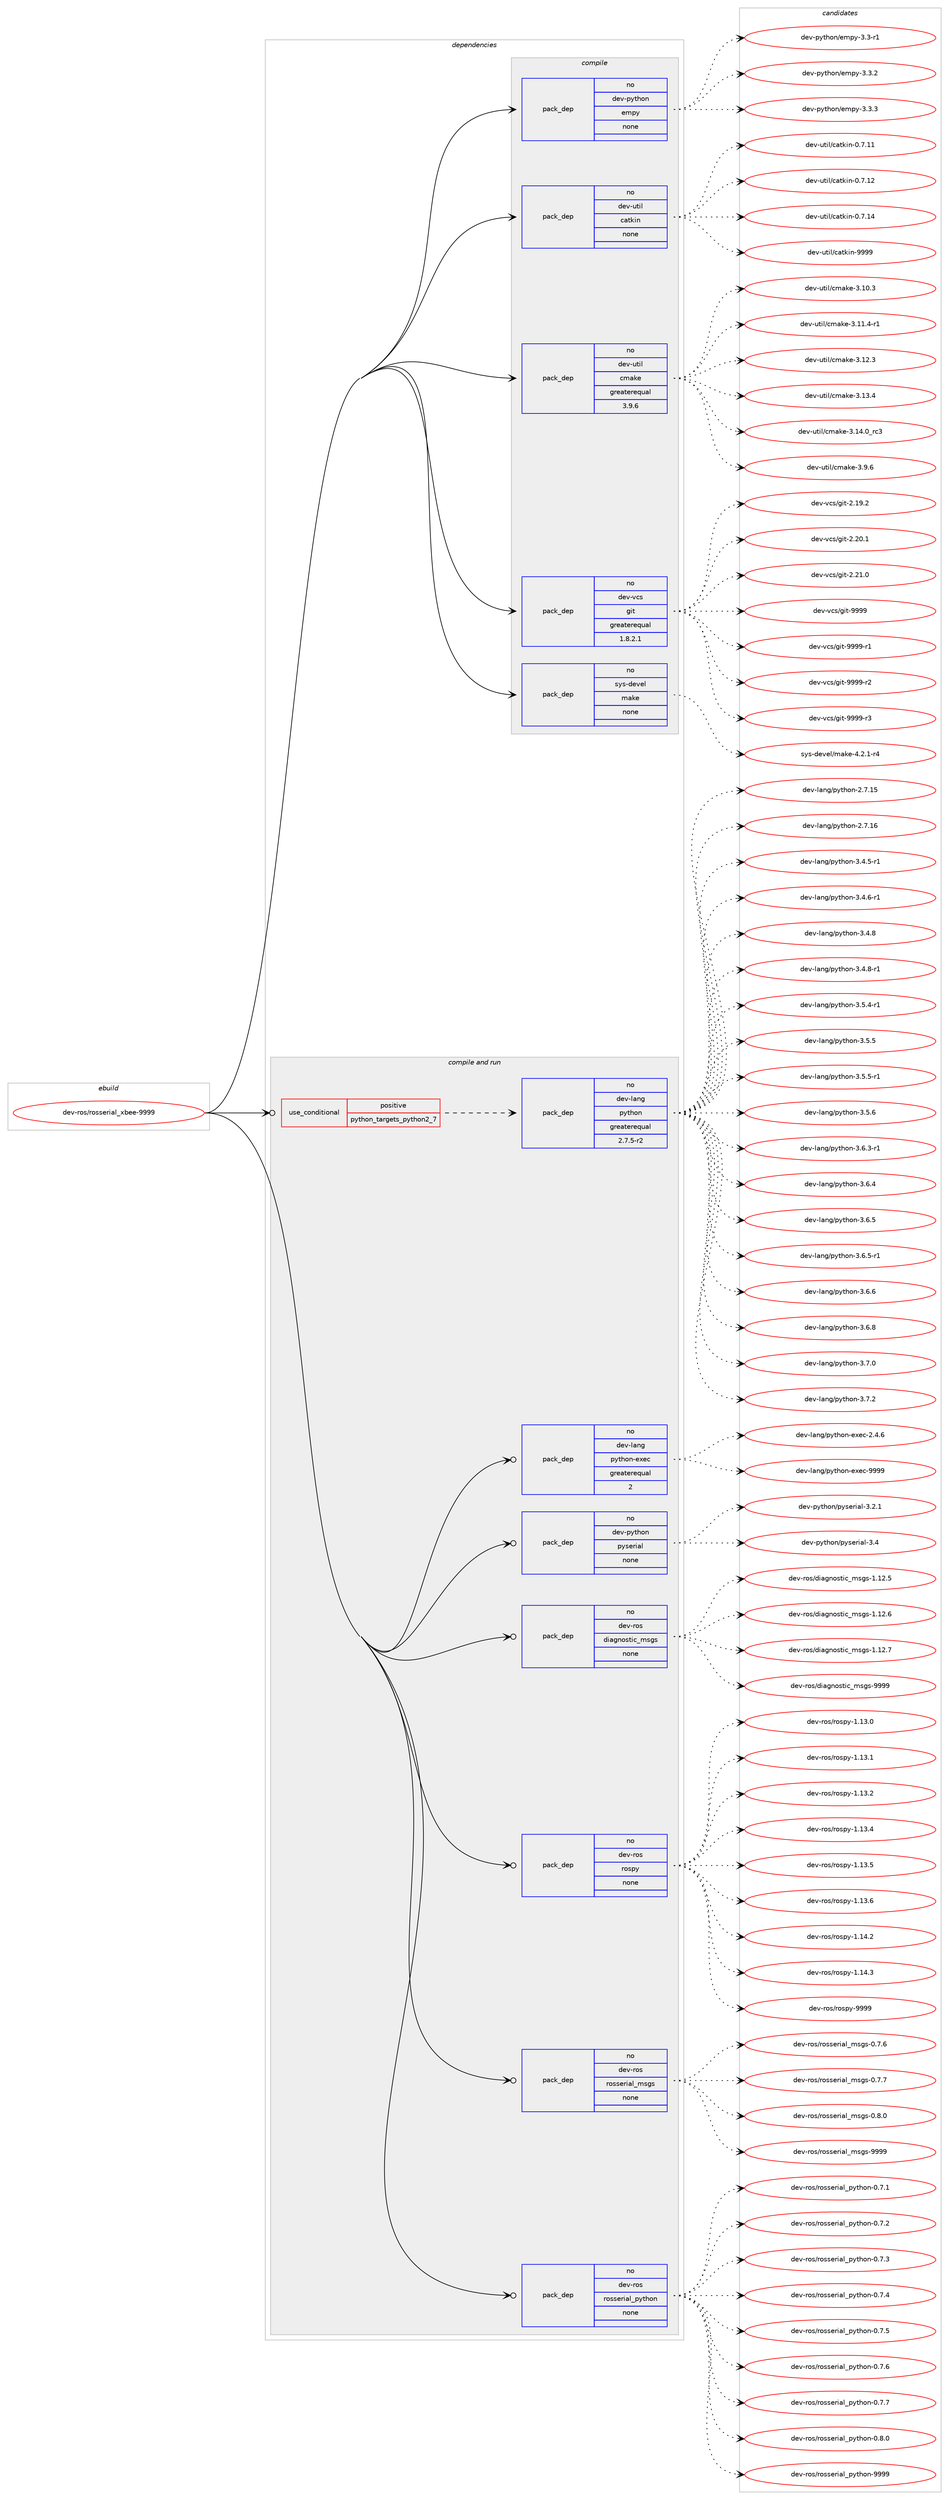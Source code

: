 digraph prolog {

# *************
# Graph options
# *************

newrank=true;
concentrate=true;
compound=true;
graph [rankdir=LR,fontname=Helvetica,fontsize=10,ranksep=1.5];#, ranksep=2.5, nodesep=0.2];
edge  [arrowhead=vee];
node  [fontname=Helvetica,fontsize=10];

# **********
# The ebuild
# **********

subgraph cluster_leftcol {
color=gray;
rank=same;
label=<<i>ebuild</i>>;
id [label="dev-ros/rosserial_xbee-9999", color=red, width=4, href="../dev-ros/rosserial_xbee-9999.svg"];
}

# ****************
# The dependencies
# ****************

subgraph cluster_midcol {
color=gray;
label=<<i>dependencies</i>>;
subgraph cluster_compile {
fillcolor="#eeeeee";
style=filled;
label=<<i>compile</i>>;
subgraph pack1054358 {
dependency1468107 [label=<<TABLE BORDER="0" CELLBORDER="1" CELLSPACING="0" CELLPADDING="4" WIDTH="220"><TR><TD ROWSPAN="6" CELLPADDING="30">pack_dep</TD></TR><TR><TD WIDTH="110">no</TD></TR><TR><TD>dev-python</TD></TR><TR><TD>empy</TD></TR><TR><TD>none</TD></TR><TR><TD></TD></TR></TABLE>>, shape=none, color=blue];
}
id:e -> dependency1468107:w [weight=20,style="solid",arrowhead="vee"];
subgraph pack1054359 {
dependency1468108 [label=<<TABLE BORDER="0" CELLBORDER="1" CELLSPACING="0" CELLPADDING="4" WIDTH="220"><TR><TD ROWSPAN="6" CELLPADDING="30">pack_dep</TD></TR><TR><TD WIDTH="110">no</TD></TR><TR><TD>dev-util</TD></TR><TR><TD>catkin</TD></TR><TR><TD>none</TD></TR><TR><TD></TD></TR></TABLE>>, shape=none, color=blue];
}
id:e -> dependency1468108:w [weight=20,style="solid",arrowhead="vee"];
subgraph pack1054360 {
dependency1468109 [label=<<TABLE BORDER="0" CELLBORDER="1" CELLSPACING="0" CELLPADDING="4" WIDTH="220"><TR><TD ROWSPAN="6" CELLPADDING="30">pack_dep</TD></TR><TR><TD WIDTH="110">no</TD></TR><TR><TD>dev-util</TD></TR><TR><TD>cmake</TD></TR><TR><TD>greaterequal</TD></TR><TR><TD>3.9.6</TD></TR></TABLE>>, shape=none, color=blue];
}
id:e -> dependency1468109:w [weight=20,style="solid",arrowhead="vee"];
subgraph pack1054361 {
dependency1468110 [label=<<TABLE BORDER="0" CELLBORDER="1" CELLSPACING="0" CELLPADDING="4" WIDTH="220"><TR><TD ROWSPAN="6" CELLPADDING="30">pack_dep</TD></TR><TR><TD WIDTH="110">no</TD></TR><TR><TD>dev-vcs</TD></TR><TR><TD>git</TD></TR><TR><TD>greaterequal</TD></TR><TR><TD>1.8.2.1</TD></TR></TABLE>>, shape=none, color=blue];
}
id:e -> dependency1468110:w [weight=20,style="solid",arrowhead="vee"];
subgraph pack1054362 {
dependency1468111 [label=<<TABLE BORDER="0" CELLBORDER="1" CELLSPACING="0" CELLPADDING="4" WIDTH="220"><TR><TD ROWSPAN="6" CELLPADDING="30">pack_dep</TD></TR><TR><TD WIDTH="110">no</TD></TR><TR><TD>sys-devel</TD></TR><TR><TD>make</TD></TR><TR><TD>none</TD></TR><TR><TD></TD></TR></TABLE>>, shape=none, color=blue];
}
id:e -> dependency1468111:w [weight=20,style="solid",arrowhead="vee"];
}
subgraph cluster_compileandrun {
fillcolor="#eeeeee";
style=filled;
label=<<i>compile and run</i>>;
subgraph cond390359 {
dependency1468112 [label=<<TABLE BORDER="0" CELLBORDER="1" CELLSPACING="0" CELLPADDING="4"><TR><TD ROWSPAN="3" CELLPADDING="10">use_conditional</TD></TR><TR><TD>positive</TD></TR><TR><TD>python_targets_python2_7</TD></TR></TABLE>>, shape=none, color=red];
subgraph pack1054363 {
dependency1468113 [label=<<TABLE BORDER="0" CELLBORDER="1" CELLSPACING="0" CELLPADDING="4" WIDTH="220"><TR><TD ROWSPAN="6" CELLPADDING="30">pack_dep</TD></TR><TR><TD WIDTH="110">no</TD></TR><TR><TD>dev-lang</TD></TR><TR><TD>python</TD></TR><TR><TD>greaterequal</TD></TR><TR><TD>2.7.5-r2</TD></TR></TABLE>>, shape=none, color=blue];
}
dependency1468112:e -> dependency1468113:w [weight=20,style="dashed",arrowhead="vee"];
}
id:e -> dependency1468112:w [weight=20,style="solid",arrowhead="odotvee"];
subgraph pack1054364 {
dependency1468114 [label=<<TABLE BORDER="0" CELLBORDER="1" CELLSPACING="0" CELLPADDING="4" WIDTH="220"><TR><TD ROWSPAN="6" CELLPADDING="30">pack_dep</TD></TR><TR><TD WIDTH="110">no</TD></TR><TR><TD>dev-lang</TD></TR><TR><TD>python-exec</TD></TR><TR><TD>greaterequal</TD></TR><TR><TD>2</TD></TR></TABLE>>, shape=none, color=blue];
}
id:e -> dependency1468114:w [weight=20,style="solid",arrowhead="odotvee"];
subgraph pack1054365 {
dependency1468115 [label=<<TABLE BORDER="0" CELLBORDER="1" CELLSPACING="0" CELLPADDING="4" WIDTH="220"><TR><TD ROWSPAN="6" CELLPADDING="30">pack_dep</TD></TR><TR><TD WIDTH="110">no</TD></TR><TR><TD>dev-python</TD></TR><TR><TD>pyserial</TD></TR><TR><TD>none</TD></TR><TR><TD></TD></TR></TABLE>>, shape=none, color=blue];
}
id:e -> dependency1468115:w [weight=20,style="solid",arrowhead="odotvee"];
subgraph pack1054366 {
dependency1468116 [label=<<TABLE BORDER="0" CELLBORDER="1" CELLSPACING="0" CELLPADDING="4" WIDTH="220"><TR><TD ROWSPAN="6" CELLPADDING="30">pack_dep</TD></TR><TR><TD WIDTH="110">no</TD></TR><TR><TD>dev-ros</TD></TR><TR><TD>diagnostic_msgs</TD></TR><TR><TD>none</TD></TR><TR><TD></TD></TR></TABLE>>, shape=none, color=blue];
}
id:e -> dependency1468116:w [weight=20,style="solid",arrowhead="odotvee"];
subgraph pack1054367 {
dependency1468117 [label=<<TABLE BORDER="0" CELLBORDER="1" CELLSPACING="0" CELLPADDING="4" WIDTH="220"><TR><TD ROWSPAN="6" CELLPADDING="30">pack_dep</TD></TR><TR><TD WIDTH="110">no</TD></TR><TR><TD>dev-ros</TD></TR><TR><TD>rospy</TD></TR><TR><TD>none</TD></TR><TR><TD></TD></TR></TABLE>>, shape=none, color=blue];
}
id:e -> dependency1468117:w [weight=20,style="solid",arrowhead="odotvee"];
subgraph pack1054368 {
dependency1468118 [label=<<TABLE BORDER="0" CELLBORDER="1" CELLSPACING="0" CELLPADDING="4" WIDTH="220"><TR><TD ROWSPAN="6" CELLPADDING="30">pack_dep</TD></TR><TR><TD WIDTH="110">no</TD></TR><TR><TD>dev-ros</TD></TR><TR><TD>rosserial_msgs</TD></TR><TR><TD>none</TD></TR><TR><TD></TD></TR></TABLE>>, shape=none, color=blue];
}
id:e -> dependency1468118:w [weight=20,style="solid",arrowhead="odotvee"];
subgraph pack1054369 {
dependency1468119 [label=<<TABLE BORDER="0" CELLBORDER="1" CELLSPACING="0" CELLPADDING="4" WIDTH="220"><TR><TD ROWSPAN="6" CELLPADDING="30">pack_dep</TD></TR><TR><TD WIDTH="110">no</TD></TR><TR><TD>dev-ros</TD></TR><TR><TD>rosserial_python</TD></TR><TR><TD>none</TD></TR><TR><TD></TD></TR></TABLE>>, shape=none, color=blue];
}
id:e -> dependency1468119:w [weight=20,style="solid",arrowhead="odotvee"];
}
subgraph cluster_run {
fillcolor="#eeeeee";
style=filled;
label=<<i>run</i>>;
}
}

# **************
# The candidates
# **************

subgraph cluster_choices {
rank=same;
color=gray;
label=<<i>candidates</i>>;

subgraph choice1054358 {
color=black;
nodesep=1;
choice1001011184511212111610411111047101109112121455146514511449 [label="dev-python/empy-3.3-r1", color=red, width=4,href="../dev-python/empy-3.3-r1.svg"];
choice1001011184511212111610411111047101109112121455146514650 [label="dev-python/empy-3.3.2", color=red, width=4,href="../dev-python/empy-3.3.2.svg"];
choice1001011184511212111610411111047101109112121455146514651 [label="dev-python/empy-3.3.3", color=red, width=4,href="../dev-python/empy-3.3.3.svg"];
dependency1468107:e -> choice1001011184511212111610411111047101109112121455146514511449:w [style=dotted,weight="100"];
dependency1468107:e -> choice1001011184511212111610411111047101109112121455146514650:w [style=dotted,weight="100"];
dependency1468107:e -> choice1001011184511212111610411111047101109112121455146514651:w [style=dotted,weight="100"];
}
subgraph choice1054359 {
color=black;
nodesep=1;
choice1001011184511711610510847999711610710511045484655464949 [label="dev-util/catkin-0.7.11", color=red, width=4,href="../dev-util/catkin-0.7.11.svg"];
choice1001011184511711610510847999711610710511045484655464950 [label="dev-util/catkin-0.7.12", color=red, width=4,href="../dev-util/catkin-0.7.12.svg"];
choice1001011184511711610510847999711610710511045484655464952 [label="dev-util/catkin-0.7.14", color=red, width=4,href="../dev-util/catkin-0.7.14.svg"];
choice100101118451171161051084799971161071051104557575757 [label="dev-util/catkin-9999", color=red, width=4,href="../dev-util/catkin-9999.svg"];
dependency1468108:e -> choice1001011184511711610510847999711610710511045484655464949:w [style=dotted,weight="100"];
dependency1468108:e -> choice1001011184511711610510847999711610710511045484655464950:w [style=dotted,weight="100"];
dependency1468108:e -> choice1001011184511711610510847999711610710511045484655464952:w [style=dotted,weight="100"];
dependency1468108:e -> choice100101118451171161051084799971161071051104557575757:w [style=dotted,weight="100"];
}
subgraph choice1054360 {
color=black;
nodesep=1;
choice1001011184511711610510847991099710710145514649484651 [label="dev-util/cmake-3.10.3", color=red, width=4,href="../dev-util/cmake-3.10.3.svg"];
choice10010111845117116105108479910997107101455146494946524511449 [label="dev-util/cmake-3.11.4-r1", color=red, width=4,href="../dev-util/cmake-3.11.4-r1.svg"];
choice1001011184511711610510847991099710710145514649504651 [label="dev-util/cmake-3.12.3", color=red, width=4,href="../dev-util/cmake-3.12.3.svg"];
choice1001011184511711610510847991099710710145514649514652 [label="dev-util/cmake-3.13.4", color=red, width=4,href="../dev-util/cmake-3.13.4.svg"];
choice1001011184511711610510847991099710710145514649524648951149951 [label="dev-util/cmake-3.14.0_rc3", color=red, width=4,href="../dev-util/cmake-3.14.0_rc3.svg"];
choice10010111845117116105108479910997107101455146574654 [label="dev-util/cmake-3.9.6", color=red, width=4,href="../dev-util/cmake-3.9.6.svg"];
dependency1468109:e -> choice1001011184511711610510847991099710710145514649484651:w [style=dotted,weight="100"];
dependency1468109:e -> choice10010111845117116105108479910997107101455146494946524511449:w [style=dotted,weight="100"];
dependency1468109:e -> choice1001011184511711610510847991099710710145514649504651:w [style=dotted,weight="100"];
dependency1468109:e -> choice1001011184511711610510847991099710710145514649514652:w [style=dotted,weight="100"];
dependency1468109:e -> choice1001011184511711610510847991099710710145514649524648951149951:w [style=dotted,weight="100"];
dependency1468109:e -> choice10010111845117116105108479910997107101455146574654:w [style=dotted,weight="100"];
}
subgraph choice1054361 {
color=black;
nodesep=1;
choice10010111845118991154710310511645504649574650 [label="dev-vcs/git-2.19.2", color=red, width=4,href="../dev-vcs/git-2.19.2.svg"];
choice10010111845118991154710310511645504650484649 [label="dev-vcs/git-2.20.1", color=red, width=4,href="../dev-vcs/git-2.20.1.svg"];
choice10010111845118991154710310511645504650494648 [label="dev-vcs/git-2.21.0", color=red, width=4,href="../dev-vcs/git-2.21.0.svg"];
choice1001011184511899115471031051164557575757 [label="dev-vcs/git-9999", color=red, width=4,href="../dev-vcs/git-9999.svg"];
choice10010111845118991154710310511645575757574511449 [label="dev-vcs/git-9999-r1", color=red, width=4,href="../dev-vcs/git-9999-r1.svg"];
choice10010111845118991154710310511645575757574511450 [label="dev-vcs/git-9999-r2", color=red, width=4,href="../dev-vcs/git-9999-r2.svg"];
choice10010111845118991154710310511645575757574511451 [label="dev-vcs/git-9999-r3", color=red, width=4,href="../dev-vcs/git-9999-r3.svg"];
dependency1468110:e -> choice10010111845118991154710310511645504649574650:w [style=dotted,weight="100"];
dependency1468110:e -> choice10010111845118991154710310511645504650484649:w [style=dotted,weight="100"];
dependency1468110:e -> choice10010111845118991154710310511645504650494648:w [style=dotted,weight="100"];
dependency1468110:e -> choice1001011184511899115471031051164557575757:w [style=dotted,weight="100"];
dependency1468110:e -> choice10010111845118991154710310511645575757574511449:w [style=dotted,weight="100"];
dependency1468110:e -> choice10010111845118991154710310511645575757574511450:w [style=dotted,weight="100"];
dependency1468110:e -> choice10010111845118991154710310511645575757574511451:w [style=dotted,weight="100"];
}
subgraph choice1054362 {
color=black;
nodesep=1;
choice1151211154510010111810110847109971071014552465046494511452 [label="sys-devel/make-4.2.1-r4", color=red, width=4,href="../sys-devel/make-4.2.1-r4.svg"];
dependency1468111:e -> choice1151211154510010111810110847109971071014552465046494511452:w [style=dotted,weight="100"];
}
subgraph choice1054363 {
color=black;
nodesep=1;
choice10010111845108971101034711212111610411111045504655464953 [label="dev-lang/python-2.7.15", color=red, width=4,href="../dev-lang/python-2.7.15.svg"];
choice10010111845108971101034711212111610411111045504655464954 [label="dev-lang/python-2.7.16", color=red, width=4,href="../dev-lang/python-2.7.16.svg"];
choice1001011184510897110103471121211161041111104551465246534511449 [label="dev-lang/python-3.4.5-r1", color=red, width=4,href="../dev-lang/python-3.4.5-r1.svg"];
choice1001011184510897110103471121211161041111104551465246544511449 [label="dev-lang/python-3.4.6-r1", color=red, width=4,href="../dev-lang/python-3.4.6-r1.svg"];
choice100101118451089711010347112121116104111110455146524656 [label="dev-lang/python-3.4.8", color=red, width=4,href="../dev-lang/python-3.4.8.svg"];
choice1001011184510897110103471121211161041111104551465246564511449 [label="dev-lang/python-3.4.8-r1", color=red, width=4,href="../dev-lang/python-3.4.8-r1.svg"];
choice1001011184510897110103471121211161041111104551465346524511449 [label="dev-lang/python-3.5.4-r1", color=red, width=4,href="../dev-lang/python-3.5.4-r1.svg"];
choice100101118451089711010347112121116104111110455146534653 [label="dev-lang/python-3.5.5", color=red, width=4,href="../dev-lang/python-3.5.5.svg"];
choice1001011184510897110103471121211161041111104551465346534511449 [label="dev-lang/python-3.5.5-r1", color=red, width=4,href="../dev-lang/python-3.5.5-r1.svg"];
choice100101118451089711010347112121116104111110455146534654 [label="dev-lang/python-3.5.6", color=red, width=4,href="../dev-lang/python-3.5.6.svg"];
choice1001011184510897110103471121211161041111104551465446514511449 [label="dev-lang/python-3.6.3-r1", color=red, width=4,href="../dev-lang/python-3.6.3-r1.svg"];
choice100101118451089711010347112121116104111110455146544652 [label="dev-lang/python-3.6.4", color=red, width=4,href="../dev-lang/python-3.6.4.svg"];
choice100101118451089711010347112121116104111110455146544653 [label="dev-lang/python-3.6.5", color=red, width=4,href="../dev-lang/python-3.6.5.svg"];
choice1001011184510897110103471121211161041111104551465446534511449 [label="dev-lang/python-3.6.5-r1", color=red, width=4,href="../dev-lang/python-3.6.5-r1.svg"];
choice100101118451089711010347112121116104111110455146544654 [label="dev-lang/python-3.6.6", color=red, width=4,href="../dev-lang/python-3.6.6.svg"];
choice100101118451089711010347112121116104111110455146544656 [label="dev-lang/python-3.6.8", color=red, width=4,href="../dev-lang/python-3.6.8.svg"];
choice100101118451089711010347112121116104111110455146554648 [label="dev-lang/python-3.7.0", color=red, width=4,href="../dev-lang/python-3.7.0.svg"];
choice100101118451089711010347112121116104111110455146554650 [label="dev-lang/python-3.7.2", color=red, width=4,href="../dev-lang/python-3.7.2.svg"];
dependency1468113:e -> choice10010111845108971101034711212111610411111045504655464953:w [style=dotted,weight="100"];
dependency1468113:e -> choice10010111845108971101034711212111610411111045504655464954:w [style=dotted,weight="100"];
dependency1468113:e -> choice1001011184510897110103471121211161041111104551465246534511449:w [style=dotted,weight="100"];
dependency1468113:e -> choice1001011184510897110103471121211161041111104551465246544511449:w [style=dotted,weight="100"];
dependency1468113:e -> choice100101118451089711010347112121116104111110455146524656:w [style=dotted,weight="100"];
dependency1468113:e -> choice1001011184510897110103471121211161041111104551465246564511449:w [style=dotted,weight="100"];
dependency1468113:e -> choice1001011184510897110103471121211161041111104551465346524511449:w [style=dotted,weight="100"];
dependency1468113:e -> choice100101118451089711010347112121116104111110455146534653:w [style=dotted,weight="100"];
dependency1468113:e -> choice1001011184510897110103471121211161041111104551465346534511449:w [style=dotted,weight="100"];
dependency1468113:e -> choice100101118451089711010347112121116104111110455146534654:w [style=dotted,weight="100"];
dependency1468113:e -> choice1001011184510897110103471121211161041111104551465446514511449:w [style=dotted,weight="100"];
dependency1468113:e -> choice100101118451089711010347112121116104111110455146544652:w [style=dotted,weight="100"];
dependency1468113:e -> choice100101118451089711010347112121116104111110455146544653:w [style=dotted,weight="100"];
dependency1468113:e -> choice1001011184510897110103471121211161041111104551465446534511449:w [style=dotted,weight="100"];
dependency1468113:e -> choice100101118451089711010347112121116104111110455146544654:w [style=dotted,weight="100"];
dependency1468113:e -> choice100101118451089711010347112121116104111110455146544656:w [style=dotted,weight="100"];
dependency1468113:e -> choice100101118451089711010347112121116104111110455146554648:w [style=dotted,weight="100"];
dependency1468113:e -> choice100101118451089711010347112121116104111110455146554650:w [style=dotted,weight="100"];
}
subgraph choice1054364 {
color=black;
nodesep=1;
choice1001011184510897110103471121211161041111104510112010199455046524654 [label="dev-lang/python-exec-2.4.6", color=red, width=4,href="../dev-lang/python-exec-2.4.6.svg"];
choice10010111845108971101034711212111610411111045101120101994557575757 [label="dev-lang/python-exec-9999", color=red, width=4,href="../dev-lang/python-exec-9999.svg"];
dependency1468114:e -> choice1001011184510897110103471121211161041111104510112010199455046524654:w [style=dotted,weight="100"];
dependency1468114:e -> choice10010111845108971101034711212111610411111045101120101994557575757:w [style=dotted,weight="100"];
}
subgraph choice1054365 {
color=black;
nodesep=1;
choice100101118451121211161041111104711212111510111410597108455146504649 [label="dev-python/pyserial-3.2.1", color=red, width=4,href="../dev-python/pyserial-3.2.1.svg"];
choice10010111845112121116104111110471121211151011141059710845514652 [label="dev-python/pyserial-3.4", color=red, width=4,href="../dev-python/pyserial-3.4.svg"];
dependency1468115:e -> choice100101118451121211161041111104711212111510111410597108455146504649:w [style=dotted,weight="100"];
dependency1468115:e -> choice10010111845112121116104111110471121211151011141059710845514652:w [style=dotted,weight="100"];
}
subgraph choice1054366 {
color=black;
nodesep=1;
choice100101118451141111154710010597103110111115116105999510911510311545494649504653 [label="dev-ros/diagnostic_msgs-1.12.5", color=red, width=4,href="../dev-ros/diagnostic_msgs-1.12.5.svg"];
choice100101118451141111154710010597103110111115116105999510911510311545494649504654 [label="dev-ros/diagnostic_msgs-1.12.6", color=red, width=4,href="../dev-ros/diagnostic_msgs-1.12.6.svg"];
choice100101118451141111154710010597103110111115116105999510911510311545494649504655 [label="dev-ros/diagnostic_msgs-1.12.7", color=red, width=4,href="../dev-ros/diagnostic_msgs-1.12.7.svg"];
choice10010111845114111115471001059710311011111511610599951091151031154557575757 [label="dev-ros/diagnostic_msgs-9999", color=red, width=4,href="../dev-ros/diagnostic_msgs-9999.svg"];
dependency1468116:e -> choice100101118451141111154710010597103110111115116105999510911510311545494649504653:w [style=dotted,weight="100"];
dependency1468116:e -> choice100101118451141111154710010597103110111115116105999510911510311545494649504654:w [style=dotted,weight="100"];
dependency1468116:e -> choice100101118451141111154710010597103110111115116105999510911510311545494649504655:w [style=dotted,weight="100"];
dependency1468116:e -> choice10010111845114111115471001059710311011111511610599951091151031154557575757:w [style=dotted,weight="100"];
}
subgraph choice1054367 {
color=black;
nodesep=1;
choice100101118451141111154711411111511212145494649514648 [label="dev-ros/rospy-1.13.0", color=red, width=4,href="../dev-ros/rospy-1.13.0.svg"];
choice100101118451141111154711411111511212145494649514649 [label="dev-ros/rospy-1.13.1", color=red, width=4,href="../dev-ros/rospy-1.13.1.svg"];
choice100101118451141111154711411111511212145494649514650 [label="dev-ros/rospy-1.13.2", color=red, width=4,href="../dev-ros/rospy-1.13.2.svg"];
choice100101118451141111154711411111511212145494649514652 [label="dev-ros/rospy-1.13.4", color=red, width=4,href="../dev-ros/rospy-1.13.4.svg"];
choice100101118451141111154711411111511212145494649514653 [label="dev-ros/rospy-1.13.5", color=red, width=4,href="../dev-ros/rospy-1.13.5.svg"];
choice100101118451141111154711411111511212145494649514654 [label="dev-ros/rospy-1.13.6", color=red, width=4,href="../dev-ros/rospy-1.13.6.svg"];
choice100101118451141111154711411111511212145494649524650 [label="dev-ros/rospy-1.14.2", color=red, width=4,href="../dev-ros/rospy-1.14.2.svg"];
choice100101118451141111154711411111511212145494649524651 [label="dev-ros/rospy-1.14.3", color=red, width=4,href="../dev-ros/rospy-1.14.3.svg"];
choice10010111845114111115471141111151121214557575757 [label="dev-ros/rospy-9999", color=red, width=4,href="../dev-ros/rospy-9999.svg"];
dependency1468117:e -> choice100101118451141111154711411111511212145494649514648:w [style=dotted,weight="100"];
dependency1468117:e -> choice100101118451141111154711411111511212145494649514649:w [style=dotted,weight="100"];
dependency1468117:e -> choice100101118451141111154711411111511212145494649514650:w [style=dotted,weight="100"];
dependency1468117:e -> choice100101118451141111154711411111511212145494649514652:w [style=dotted,weight="100"];
dependency1468117:e -> choice100101118451141111154711411111511212145494649514653:w [style=dotted,weight="100"];
dependency1468117:e -> choice100101118451141111154711411111511212145494649514654:w [style=dotted,weight="100"];
dependency1468117:e -> choice100101118451141111154711411111511212145494649524650:w [style=dotted,weight="100"];
dependency1468117:e -> choice100101118451141111154711411111511212145494649524651:w [style=dotted,weight="100"];
dependency1468117:e -> choice10010111845114111115471141111151121214557575757:w [style=dotted,weight="100"];
}
subgraph choice1054368 {
color=black;
nodesep=1;
choice10010111845114111115471141111151151011141059710895109115103115454846554654 [label="dev-ros/rosserial_msgs-0.7.6", color=red, width=4,href="../dev-ros/rosserial_msgs-0.7.6.svg"];
choice10010111845114111115471141111151151011141059710895109115103115454846554655 [label="dev-ros/rosserial_msgs-0.7.7", color=red, width=4,href="../dev-ros/rosserial_msgs-0.7.7.svg"];
choice10010111845114111115471141111151151011141059710895109115103115454846564648 [label="dev-ros/rosserial_msgs-0.8.0", color=red, width=4,href="../dev-ros/rosserial_msgs-0.8.0.svg"];
choice100101118451141111154711411111511510111410597108951091151031154557575757 [label="dev-ros/rosserial_msgs-9999", color=red, width=4,href="../dev-ros/rosserial_msgs-9999.svg"];
dependency1468118:e -> choice10010111845114111115471141111151151011141059710895109115103115454846554654:w [style=dotted,weight="100"];
dependency1468118:e -> choice10010111845114111115471141111151151011141059710895109115103115454846554655:w [style=dotted,weight="100"];
dependency1468118:e -> choice10010111845114111115471141111151151011141059710895109115103115454846564648:w [style=dotted,weight="100"];
dependency1468118:e -> choice100101118451141111154711411111511510111410597108951091151031154557575757:w [style=dotted,weight="100"];
}
subgraph choice1054369 {
color=black;
nodesep=1;
choice10010111845114111115471141111151151011141059710895112121116104111110454846554649 [label="dev-ros/rosserial_python-0.7.1", color=red, width=4,href="../dev-ros/rosserial_python-0.7.1.svg"];
choice10010111845114111115471141111151151011141059710895112121116104111110454846554650 [label="dev-ros/rosserial_python-0.7.2", color=red, width=4,href="../dev-ros/rosserial_python-0.7.2.svg"];
choice10010111845114111115471141111151151011141059710895112121116104111110454846554651 [label="dev-ros/rosserial_python-0.7.3", color=red, width=4,href="../dev-ros/rosserial_python-0.7.3.svg"];
choice10010111845114111115471141111151151011141059710895112121116104111110454846554652 [label="dev-ros/rosserial_python-0.7.4", color=red, width=4,href="../dev-ros/rosserial_python-0.7.4.svg"];
choice10010111845114111115471141111151151011141059710895112121116104111110454846554653 [label="dev-ros/rosserial_python-0.7.5", color=red, width=4,href="../dev-ros/rosserial_python-0.7.5.svg"];
choice10010111845114111115471141111151151011141059710895112121116104111110454846554654 [label="dev-ros/rosserial_python-0.7.6", color=red, width=4,href="../dev-ros/rosserial_python-0.7.6.svg"];
choice10010111845114111115471141111151151011141059710895112121116104111110454846554655 [label="dev-ros/rosserial_python-0.7.7", color=red, width=4,href="../dev-ros/rosserial_python-0.7.7.svg"];
choice10010111845114111115471141111151151011141059710895112121116104111110454846564648 [label="dev-ros/rosserial_python-0.8.0", color=red, width=4,href="../dev-ros/rosserial_python-0.8.0.svg"];
choice100101118451141111154711411111511510111410597108951121211161041111104557575757 [label="dev-ros/rosserial_python-9999", color=red, width=4,href="../dev-ros/rosserial_python-9999.svg"];
dependency1468119:e -> choice10010111845114111115471141111151151011141059710895112121116104111110454846554649:w [style=dotted,weight="100"];
dependency1468119:e -> choice10010111845114111115471141111151151011141059710895112121116104111110454846554650:w [style=dotted,weight="100"];
dependency1468119:e -> choice10010111845114111115471141111151151011141059710895112121116104111110454846554651:w [style=dotted,weight="100"];
dependency1468119:e -> choice10010111845114111115471141111151151011141059710895112121116104111110454846554652:w [style=dotted,weight="100"];
dependency1468119:e -> choice10010111845114111115471141111151151011141059710895112121116104111110454846554653:w [style=dotted,weight="100"];
dependency1468119:e -> choice10010111845114111115471141111151151011141059710895112121116104111110454846554654:w [style=dotted,weight="100"];
dependency1468119:e -> choice10010111845114111115471141111151151011141059710895112121116104111110454846554655:w [style=dotted,weight="100"];
dependency1468119:e -> choice10010111845114111115471141111151151011141059710895112121116104111110454846564648:w [style=dotted,weight="100"];
dependency1468119:e -> choice100101118451141111154711411111511510111410597108951121211161041111104557575757:w [style=dotted,weight="100"];
}
}

}
